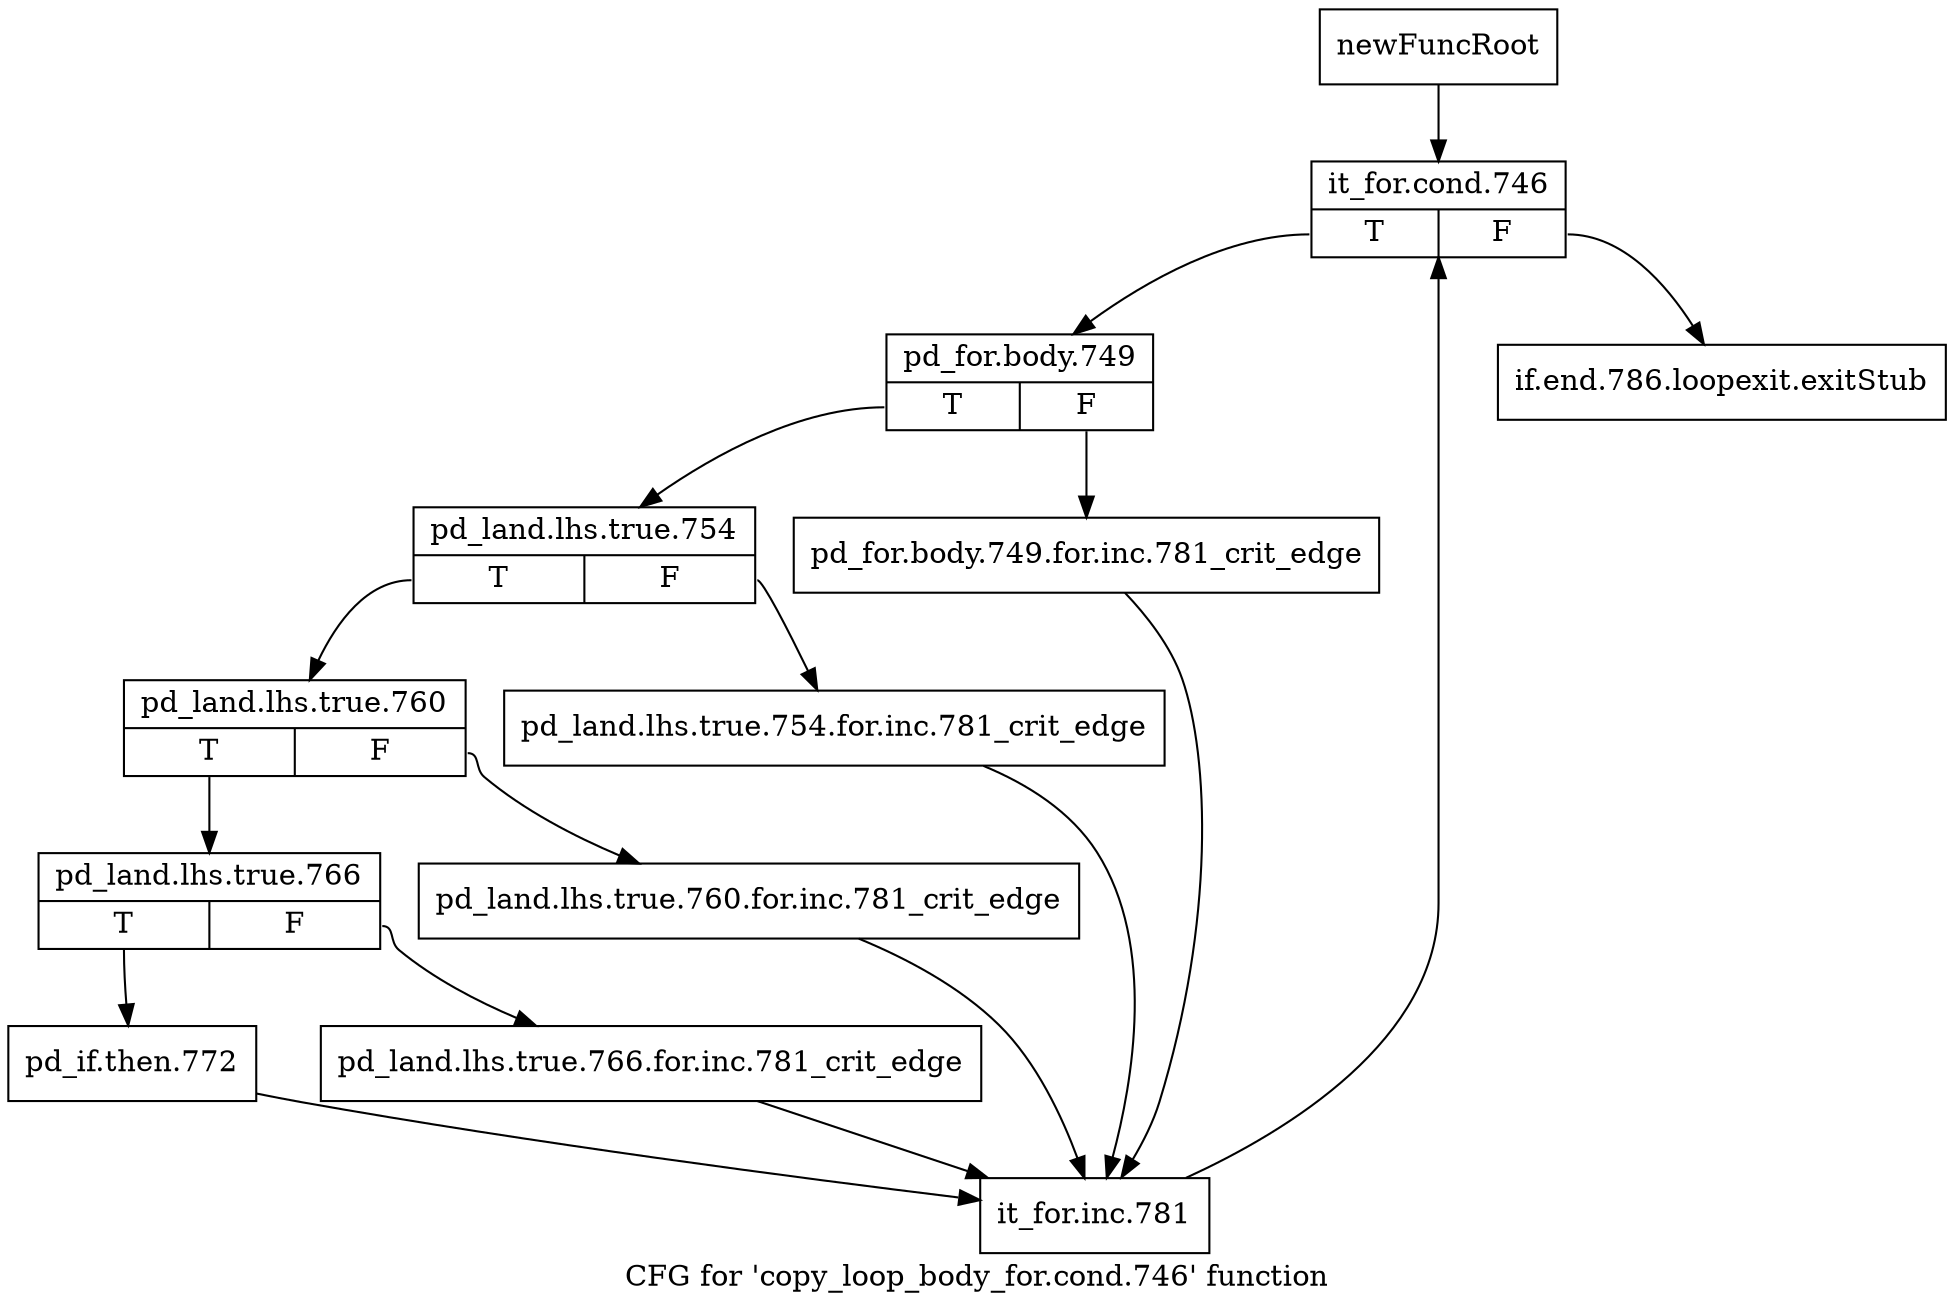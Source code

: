 digraph "CFG for 'copy_loop_body_for.cond.746' function" {
	label="CFG for 'copy_loop_body_for.cond.746' function";

	Node0xc5bb4f0 [shape=record,label="{newFuncRoot}"];
	Node0xc5bb4f0 -> Node0xc5bb590;
	Node0xc5bb540 [shape=record,label="{if.end.786.loopexit.exitStub}"];
	Node0xc5bb590 [shape=record,label="{it_for.cond.746|{<s0>T|<s1>F}}"];
	Node0xc5bb590:s0 -> Node0xc5bb5e0;
	Node0xc5bb590:s1 -> Node0xc5bb540;
	Node0xc5bb5e0 [shape=record,label="{pd_for.body.749|{<s0>T|<s1>F}}"];
	Node0xc5bb5e0:s0 -> Node0xc5bb680;
	Node0xc5bb5e0:s1 -> Node0xc5bb630;
	Node0xc5bb630 [shape=record,label="{pd_for.body.749.for.inc.781_crit_edge}"];
	Node0xc5bb630 -> Node0xc5bb8b0;
	Node0xc5bb680 [shape=record,label="{pd_land.lhs.true.754|{<s0>T|<s1>F}}"];
	Node0xc5bb680:s0 -> Node0xc5bb720;
	Node0xc5bb680:s1 -> Node0xc5bb6d0;
	Node0xc5bb6d0 [shape=record,label="{pd_land.lhs.true.754.for.inc.781_crit_edge}"];
	Node0xc5bb6d0 -> Node0xc5bb8b0;
	Node0xc5bb720 [shape=record,label="{pd_land.lhs.true.760|{<s0>T|<s1>F}}"];
	Node0xc5bb720:s0 -> Node0xc5bb7c0;
	Node0xc5bb720:s1 -> Node0xc5bb770;
	Node0xc5bb770 [shape=record,label="{pd_land.lhs.true.760.for.inc.781_crit_edge}"];
	Node0xc5bb770 -> Node0xc5bb8b0;
	Node0xc5bb7c0 [shape=record,label="{pd_land.lhs.true.766|{<s0>T|<s1>F}}"];
	Node0xc5bb7c0:s0 -> Node0xc5bb860;
	Node0xc5bb7c0:s1 -> Node0xc5bb810;
	Node0xc5bb810 [shape=record,label="{pd_land.lhs.true.766.for.inc.781_crit_edge}"];
	Node0xc5bb810 -> Node0xc5bb8b0;
	Node0xc5bb860 [shape=record,label="{pd_if.then.772}"];
	Node0xc5bb860 -> Node0xc5bb8b0;
	Node0xc5bb8b0 [shape=record,label="{it_for.inc.781}"];
	Node0xc5bb8b0 -> Node0xc5bb590;
}
